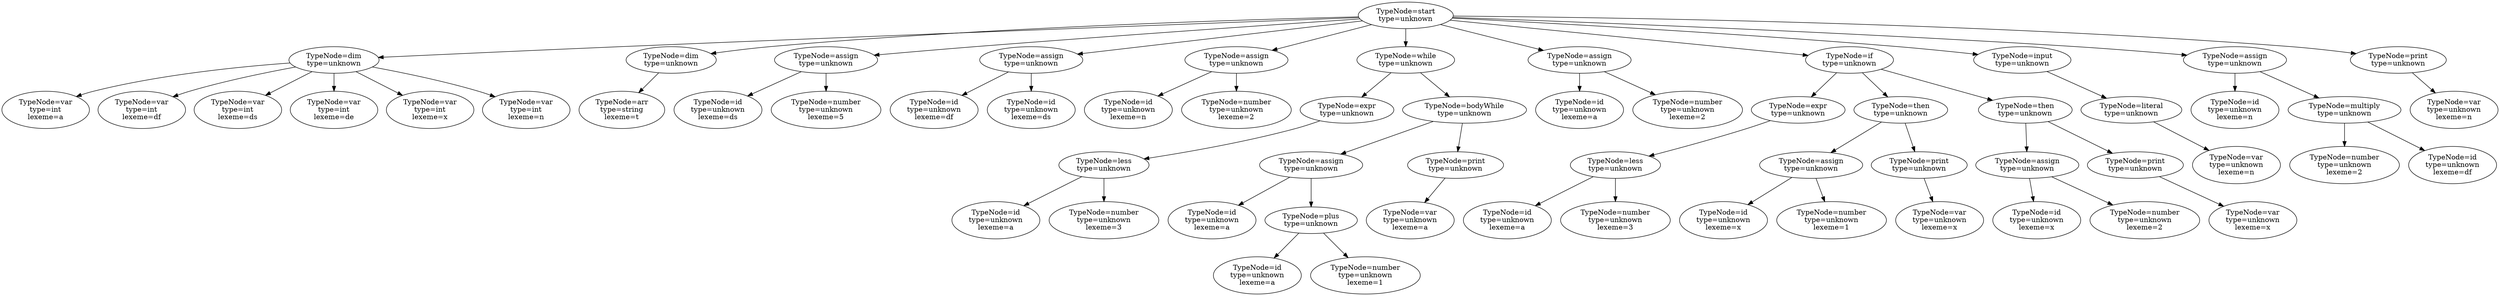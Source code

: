 digraph {
	"node1" [label="TypeNode=start\ntype=unknown"]
	"node1" -> "node2"
	"node2" [label="TypeNode=dim\ntype=unknown"]
	"node2" -> "node3"
	"node3" [label="TypeNode=var\ntype=int\nlexeme=a"]
	"node2" -> "node4"
	"node4" [label="TypeNode=var\ntype=int\nlexeme=df"]
	"node2" -> "node5"
	"node5" [label="TypeNode=var\ntype=int\nlexeme=ds"]
	"node2" -> "node6"
	"node6" [label="TypeNode=var\ntype=int\nlexeme=de"]
	"node2" -> "node7"
	"node7" [label="TypeNode=var\ntype=int\nlexeme=x"]
	"node2" -> "node8"
	"node8" [label="TypeNode=var\ntype=int\nlexeme=n"]
	"node1" -> "node9"
	"node9" [label="TypeNode=dim\ntype=unknown"]
	"node9" -> "node10"
	"node10" [label="TypeNode=arr\ntype=string\nlexeme=t"]
	"node1" -> "node12"
	"node12" [label="TypeNode=assign\ntype=unknown"]
	"node12" -> "node11"
	"node11" [label="TypeNode=id\ntype=unknown\nlexeme=ds"]
	"node12" -> "node13"
	"node13" [label="TypeNode=number\ntype=unknown\nlexeme=5"]
	"node1" -> "node15"
	"node15" [label="TypeNode=assign\ntype=unknown"]
	"node15" -> "node14"
	"node14" [label="TypeNode=id\ntype=unknown\nlexeme=df"]
	"node15" -> "node16"
	"node16" [label="TypeNode=id\ntype=unknown\nlexeme=ds"]
	"node1" -> "node18"
	"node18" [label="TypeNode=assign\ntype=unknown"]
	"node18" -> "node17"
	"node17" [label="TypeNode=id\ntype=unknown\nlexeme=n"]
	"node18" -> "node19"
	"node19" [label="TypeNode=number\ntype=unknown\nlexeme=2"]
	"node1" -> "node20"
	"node20" [label="TypeNode=while\ntype=unknown"]
	"node20" -> "node21"
	"node21" [label="TypeNode=expr\ntype=unknown"]
	"node21" -> "node23"
	"node23" [label="TypeNode=less\ntype=unknown"]
	"node23" -> "node22"
	"node22" [label="TypeNode=id\ntype=unknown\nlexeme=a"]
	"node23" -> "node24"
	"node24" [label="TypeNode=number\ntype=unknown\nlexeme=3"]
	"node20" -> "node25"
	"node25" [label="TypeNode=bodyWhile\ntype=unknown"]
	"node25" -> "node27"
	"node27" [label="TypeNode=assign\ntype=unknown"]
	"node27" -> "node26"
	"node26" [label="TypeNode=id\ntype=unknown\nlexeme=a"]
	"node27" -> "node29"
	"node29" [label="TypeNode=plus\ntype=unknown"]
	"node29" -> "node28"
	"node28" [label="TypeNode=id\ntype=unknown\nlexeme=a"]
	"node29" -> "node30"
	"node30" [label="TypeNode=number\ntype=unknown\nlexeme=1"]
	"node25" -> "node31"
	"node31" [label="TypeNode=print\ntype=unknown"]
	"node31" -> "node32"
	"node32" [label="TypeNode=var\ntype=unknown\nlexeme=a"]
	"node1" -> "node34"
	"node34" [label="TypeNode=assign\ntype=unknown"]
	"node34" -> "node33"
	"node33" [label="TypeNode=id\ntype=unknown\nlexeme=a"]
	"node34" -> "node35"
	"node35" [label="TypeNode=number\ntype=unknown\nlexeme=2"]
	"node1" -> "node36"
	"node36" [label="TypeNode=if\ntype=unknown"]
	"node36" -> "node37"
	"node37" [label="TypeNode=expr\ntype=unknown"]
	"node37" -> "node39"
	"node39" [label="TypeNode=less\ntype=unknown"]
	"node39" -> "node38"
	"node38" [label="TypeNode=id\ntype=unknown\nlexeme=a"]
	"node39" -> "node40"
	"node40" [label="TypeNode=number\ntype=unknown\nlexeme=3"]
	"node36" -> "node41"
	"node41" [label="TypeNode=then\ntype=unknown"]
	"node41" -> "node43"
	"node43" [label="TypeNode=assign\ntype=unknown"]
	"node43" -> "node42"
	"node42" [label="TypeNode=id\ntype=unknown\nlexeme=x"]
	"node43" -> "node44"
	"node44" [label="TypeNode=number\ntype=unknown\nlexeme=1"]
	"node41" -> "node45"
	"node45" [label="TypeNode=print\ntype=unknown"]
	"node45" -> "node46"
	"node46" [label="TypeNode=var\ntype=unknown\nlexeme=x"]
	"node36" -> "node47"
	"node47" [label="TypeNode=then\ntype=unknown"]
	"node47" -> "node49"
	"node49" [label="TypeNode=assign\ntype=unknown"]
	"node49" -> "node48"
	"node48" [label="TypeNode=id\ntype=unknown\nlexeme=x"]
	"node49" -> "node50"
	"node50" [label="TypeNode=number\ntype=unknown\nlexeme=2"]
	"node47" -> "node51"
	"node51" [label="TypeNode=print\ntype=unknown"]
	"node51" -> "node52"
	"node52" [label="TypeNode=var\ntype=unknown\nlexeme=x"]
	"node1" -> "node53"
	"node53" [label="TypeNode=input\ntype=unknown"]
	"node53" -> "node54"
	"node54" [label="TypeNode=literal\ntype=unknown"]
	"node54" -> "node55"
	"node55" [label="TypeNode=var\ntype=unknown\nlexeme=n"]
	"node1" -> "node57"
	"node57" [label="TypeNode=assign\ntype=unknown"]
	"node57" -> "node56"
	"node56" [label="TypeNode=id\ntype=unknown\nlexeme=n"]
	"node57" -> "node59"
	"node59" [label="TypeNode=multiply\ntype=unknown"]
	"node59" -> "node58"
	"node58" [label="TypeNode=number\ntype=unknown\nlexeme=2"]
	"node59" -> "node60"
	"node60" [label="TypeNode=id\ntype=unknown\nlexeme=df"]
	"node1" -> "node61"
	"node61" [label="TypeNode=print\ntype=unknown"]
	"node61" -> "node62"
	"node62" [label="TypeNode=var\ntype=unknown\nlexeme=n"]
}
